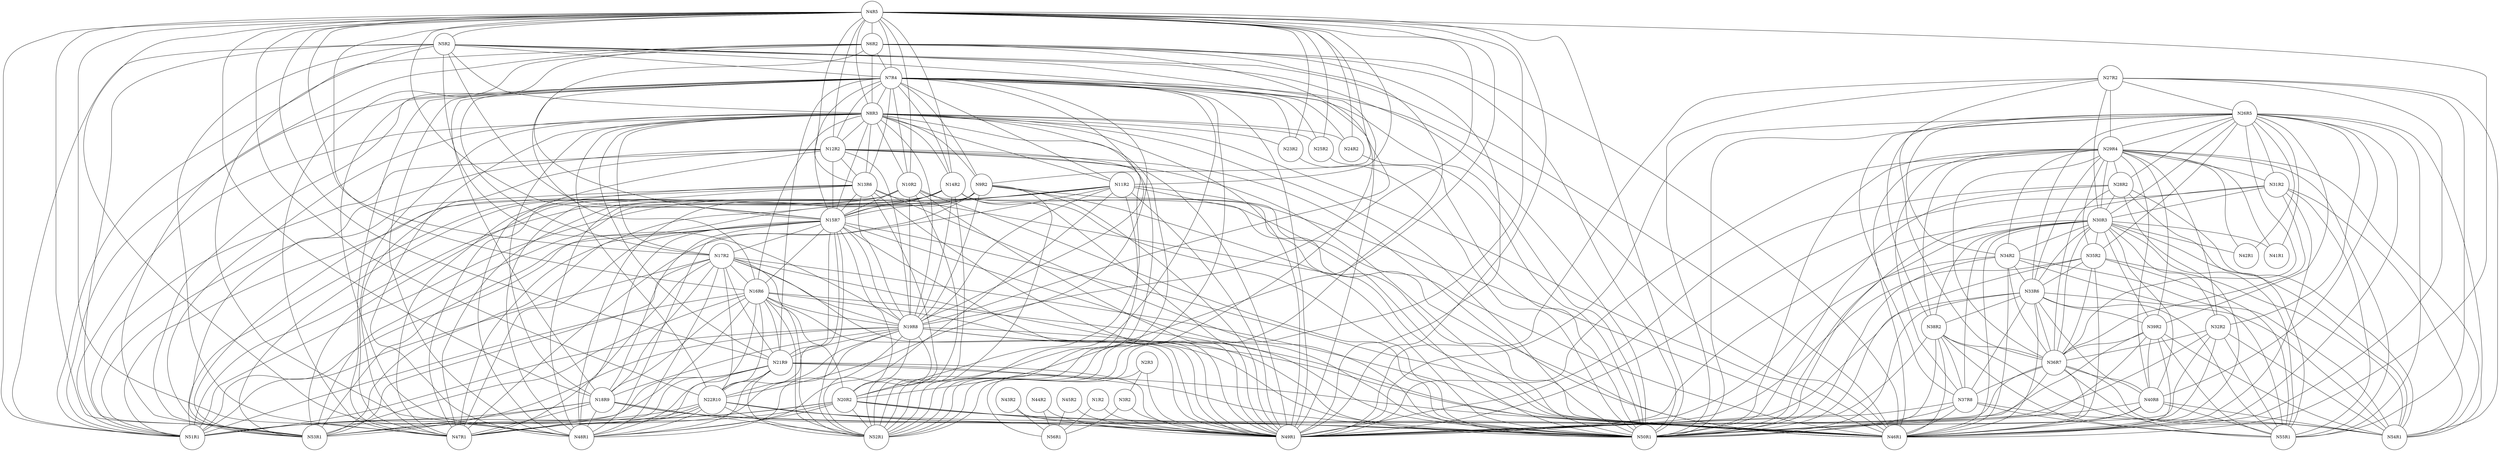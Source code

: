 graph ig {
    node [shape = circle];
    N1R2;
    N2R3;
    N3R2;
    N4R5;
    N5R2;
    N6R2;
    N7R4;
    N8R3;
    N9R2;
    N10R2;
    N11R2;
    N12R2;
    N13R6;
    N14R2;
    N15R7;
    N17R2;
    N16R6;
    N19R8;
    N18R9;
    N21R9;
    N20R2;
    N23R2;
    N22R10;
    N25R2;
    N24R2;
    N27R2;
    N26R5;
    N29R4;
    N28R2;
    N31R2;
    N30R3;
    N34R2;
    N35R2;
    N32R2;
    N33R6;
    N38R2;
    N39R2;
    N36R7;
    N37R8;
    N42R1;
    N43R2;
    N40R8;
    N41R1;
    N46R1;
    N47R1;
    N44R2;
    N45R2;
    N51R1;
    N50R1;
    N49R1;
    N48R1;
    N55R1;
    N54R1;
    N53R1;
    N52R1;
    N56R1;
    N1R2 -- N49R1;
    N1R2 -- N56R1;
    N2R3 -- N3R2;
    N2R3 -- N49R1;
    N2R3 -- N56R1;
    N3R2 -- N49R1;
    N3R2 -- N56R1;
    N4R5 -- N10R2;
    N4R5 -- N48R1;
    N4R5 -- N7R4;
    N4R5 -- N8R3;
    N4R5 -- N49R1;
    N4R5 -- N52R1;
    N4R5 -- N53R1;
    N4R5 -- N9R2;
    N4R5 -- N6R2;
    N4R5 -- N5R2;
    N4R5 -- N50R1;
    N4R5 -- N51R1;
    N4R5 -- N47R1;
    N4R5 -- N46R1;
    N4R5 -- N11R2;
    N4R5 -- N12R2;
    N4R5 -- N13R6;
    N4R5 -- N14R2;
    N4R5 -- N15R7;
    N4R5 -- N17R2;
    N4R5 -- N16R6;
    N4R5 -- N19R8;
    N4R5 -- N18R9;
    N4R5 -- N21R9;
    N4R5 -- N20R2;
    N4R5 -- N22R10;
    N4R5 -- N24R2;
    N4R5 -- N25R2;
    N4R5 -- N23R2;
    N5R2 -- N48R1;
    N5R2 -- N7R4;
    N5R2 -- N8R3;
    N5R2 -- N49R1;
    N5R2 -- N52R1;
    N5R2 -- N53R1;
    N5R2 -- N50R1;
    N5R2 -- N51R1;
    N5R2 -- N47R1;
    N5R2 -- N46R1;
    N5R2 -- N15R7;
    N5R2 -- N19R8;
    N6R2 -- N48R1;
    N6R2 -- N7R4;
    N6R2 -- N8R3;
    N6R2 -- N49R1;
    N6R2 -- N52R1;
    N6R2 -- N53R1;
    N6R2 -- N50R1;
    N6R2 -- N51R1;
    N6R2 -- N47R1;
    N6R2 -- N46R1;
    N6R2 -- N15R7;
    N6R2 -- N19R8;
    N7R4 -- N10R2;
    N7R4 -- N48R1;
    N7R4 -- N8R3;
    N7R4 -- N49R1;
    N7R4 -- N52R1;
    N7R4 -- N53R1;
    N7R4 -- N9R2;
    N7R4 -- N50R1;
    N7R4 -- N51R1;
    N7R4 -- N47R1;
    N7R4 -- N46R1;
    N7R4 -- N11R2;
    N7R4 -- N12R2;
    N7R4 -- N13R6;
    N7R4 -- N14R2;
    N7R4 -- N15R7;
    N7R4 -- N17R2;
    N7R4 -- N16R6;
    N7R4 -- N19R8;
    N7R4 -- N18R9;
    N7R4 -- N21R9;
    N7R4 -- N20R2;
    N7R4 -- N22R10;
    N7R4 -- N24R2;
    N7R4 -- N25R2;
    N7R4 -- N23R2;
    N8R3 -- N10R2;
    N8R3 -- N48R1;
    N8R3 -- N49R1;
    N8R3 -- N52R1;
    N8R3 -- N53R1;
    N8R3 -- N9R2;
    N8R3 -- N50R1;
    N8R3 -- N51R1;
    N8R3 -- N47R1;
    N8R3 -- N46R1;
    N8R3 -- N11R2;
    N8R3 -- N12R2;
    N8R3 -- N13R6;
    N8R3 -- N14R2;
    N8R3 -- N15R7;
    N8R3 -- N17R2;
    N8R3 -- N16R6;
    N8R3 -- N19R8;
    N8R3 -- N18R9;
    N8R3 -- N21R9;
    N8R3 -- N20R2;
    N8R3 -- N22R10;
    N8R3 -- N24R2;
    N8R3 -- N25R2;
    N8R3 -- N23R2;
    N9R2 -- N48R1;
    N9R2 -- N49R1;
    N9R2 -- N52R1;
    N9R2 -- N53R1;
    N9R2 -- N50R1;
    N9R2 -- N51R1;
    N9R2 -- N47R1;
    N9R2 -- N46R1;
    N9R2 -- N15R7;
    N9R2 -- N19R8;
    N10R2 -- N48R1;
    N10R2 -- N52R1;
    N10R2 -- N49R1;
    N10R2 -- N53R1;
    N10R2 -- N50R1;
    N10R2 -- N51R1;
    N10R2 -- N47R1;
    N10R2 -- N46R1;
    N10R2 -- N15R7;
    N10R2 -- N19R8;
    N11R2 -- N48R1;
    N11R2 -- N50R1;
    N11R2 -- N46R1;
    N11R2 -- N47R1;
    N11R2 -- N51R1;
    N11R2 -- N49R1;
    N11R2 -- N52R1;
    N11R2 -- N53R1;
    N11R2 -- N15R7;
    N11R2 -- N19R8;
    N12R2 -- N48R1;
    N12R2 -- N50R1;
    N12R2 -- N46R1;
    N12R2 -- N47R1;
    N12R2 -- N51R1;
    N12R2 -- N49R1;
    N12R2 -- N52R1;
    N12R2 -- N53R1;
    N12R2 -- N13R6;
    N12R2 -- N15R7;
    N12R2 -- N19R8;
    N13R6 -- N48R1;
    N13R6 -- N50R1;
    N13R6 -- N46R1;
    N13R6 -- N47R1;
    N13R6 -- N51R1;
    N13R6 -- N49R1;
    N13R6 -- N52R1;
    N13R6 -- N53R1;
    N13R6 -- N15R7;
    N13R6 -- N19R8;
    N14R2 -- N48R1;
    N14R2 -- N50R1;
    N14R2 -- N46R1;
    N14R2 -- N47R1;
    N14R2 -- N49R1;
    N14R2 -- N52R1;
    N14R2 -- N53R1;
    N14R2 -- N51R1;
    N14R2 -- N15R7;
    N14R2 -- N19R8;
    N15R7 -- N48R1;
    N15R7 -- N50R1;
    N15R7 -- N46R1;
    N15R7 -- N47R1;
    N15R7 -- N49R1;
    N15R7 -- N52R1;
    N15R7 -- N53R1;
    N15R7 -- N51R1;
    N15R7 -- N17R2;
    N15R7 -- N16R6;
    N15R7 -- N19R8;
    N15R7 -- N18R9;
    N15R7 -- N21R9;
    N15R7 -- N20R2;
    N15R7 -- N22R10;
    N17R2 -- N48R1;
    N17R2 -- N46R1;
    N17R2 -- N47R1;
    N17R2 -- N49R1;
    N17R2 -- N50R1;
    N17R2 -- N52R1;
    N17R2 -- N51R1;
    N17R2 -- N53R1;
    N17R2 -- N16R6;
    N17R2 -- N19R8;
    N17R2 -- N18R9;
    N17R2 -- N21R9;
    N17R2 -- N22R10;
    N16R6 -- N46R1;
    N16R6 -- N48R1;
    N16R6 -- N50R1;
    N16R6 -- N47R1;
    N16R6 -- N49R1;
    N16R6 -- N52R1;
    N16R6 -- N53R1;
    N16R6 -- N51R1;
    N16R6 -- N19R8;
    N16R6 -- N18R9;
    N16R6 -- N21R9;
    N16R6 -- N20R2;
    N16R6 -- N22R10;
    N19R8 -- N46R1;
    N19R8 -- N47R1;
    N19R8 -- N48R1;
    N19R8 -- N49R1;
    N19R8 -- N50R1;
    N19R8 -- N52R1;
    N19R8 -- N51R1;
    N19R8 -- N53R1;
    N19R8 -- N18R9;
    N19R8 -- N21R9;
    N19R8 -- N20R2;
    N19R8 -- N22R10;
    N18R9 -- N48R1;
    N18R9 -- N46R1;
    N18R9 -- N47R1;
    N18R9 -- N49R1;
    N18R9 -- N50R1;
    N18R9 -- N52R1;
    N18R9 -- N51R1;
    N18R9 -- N53R1;
    N21R9 -- N48R1;
    N21R9 -- N46R1;
    N21R9 -- N49R1;
    N21R9 -- N50R1;
    N21R9 -- N47R1;
    N21R9 -- N52R1;
    N21R9 -- N51R1;
    N21R9 -- N53R1;
    N21R9 -- N22R10;
    N20R2 -- N46R1;
    N20R2 -- N48R1;
    N20R2 -- N49R1;
    N20R2 -- N50R1;
    N20R2 -- N47R1;
    N20R2 -- N52R1;
    N20R2 -- N51R1;
    N20R2 -- N53R1;
    N23R2 -- N50R1;
    N22R10 -- N48R1;
    N22R10 -- N46R1;
    N22R10 -- N49R1;
    N22R10 -- N50R1;
    N22R10 -- N47R1;
    N22R10 -- N52R1;
    N22R10 -- N51R1;
    N22R10 -- N53R1;
    N25R2 -- N50R1;
    N24R2 -- N50R1;
    N27R2 -- N50R1;
    N27R2 -- N29R4;
    N27R2 -- N46R1;
    N27R2 -- N30R3;
    N27R2 -- N26R5;
    N27R2 -- N54R1;
    N27R2 -- N49R1;
    N27R2 -- N55R1;
    N27R2 -- N36R7;
    N26R5 -- N50R1;
    N26R5 -- N29R4;
    N26R5 -- N46R1;
    N26R5 -- N30R3;
    N26R5 -- N54R1;
    N26R5 -- N49R1;
    N26R5 -- N34R2;
    N26R5 -- N31R2;
    N26R5 -- N28R2;
    N26R5 -- N55R1;
    N26R5 -- N35R2;
    N26R5 -- N32R2;
    N26R5 -- N33R6;
    N26R5 -- N38R2;
    N26R5 -- N39R2;
    N26R5 -- N36R7;
    N26R5 -- N37R8;
    N26R5 -- N40R8;
    N26R5 -- N41R1;
    N26R5 -- N42R1;
    N29R4 -- N34R2;
    N29R4 -- N50R1;
    N29R4 -- N46R1;
    N29R4 -- N30R3;
    N29R4 -- N54R1;
    N29R4 -- N49R1;
    N29R4 -- N31R2;
    N29R4 -- N28R2;
    N29R4 -- N55R1;
    N29R4 -- N35R2;
    N29R4 -- N32R2;
    N29R4 -- N33R6;
    N29R4 -- N38R2;
    N29R4 -- N39R2;
    N29R4 -- N36R7;
    N29R4 -- N37R8;
    N29R4 -- N40R8;
    N29R4 -- N41R1;
    N29R4 -- N42R1;
    N28R2 -- N50R1;
    N28R2 -- N46R1;
    N28R2 -- N30R3;
    N28R2 -- N54R1;
    N28R2 -- N49R1;
    N28R2 -- N55R1;
    N28R2 -- N36R7;
    N31R2 -- N50R1;
    N31R2 -- N46R1;
    N31R2 -- N30R3;
    N31R2 -- N54R1;
    N31R2 -- N49R1;
    N31R2 -- N55R1;
    N31R2 -- N36R7;
    N30R3 -- N50R1;
    N30R3 -- N46R1;
    N30R3 -- N54R1;
    N30R3 -- N49R1;
    N30R3 -- N34R2;
    N30R3 -- N55R1;
    N30R3 -- N35R2;
    N30R3 -- N32R2;
    N30R3 -- N33R6;
    N30R3 -- N38R2;
    N30R3 -- N39R2;
    N30R3 -- N36R7;
    N30R3 -- N37R8;
    N30R3 -- N40R8;
    N30R3 -- N41R1;
    N30R3 -- N42R1;
    N34R2 -- N50R1;
    N34R2 -- N49R1;
    N34R2 -- N54R1;
    N34R2 -- N46R1;
    N34R2 -- N55R1;
    N34R2 -- N33R6;
    N34R2 -- N36R7;
    N35R2 -- N55R1;
    N35R2 -- N49R1;
    N35R2 -- N54R1;
    N35R2 -- N50R1;
    N35R2 -- N46R1;
    N35R2 -- N33R6;
    N35R2 -- N36R7;
    N32R2 -- N50R1;
    N32R2 -- N55R1;
    N32R2 -- N54R1;
    N32R2 -- N49R1;
    N32R2 -- N46R1;
    N32R2 -- N36R7;
    N33R6 -- N50R1;
    N33R6 -- N55R1;
    N33R6 -- N49R1;
    N33R6 -- N54R1;
    N33R6 -- N46R1;
    N33R6 -- N38R2;
    N33R6 -- N39R2;
    N33R6 -- N36R7;
    N33R6 -- N37R8;
    N33R6 -- N40R8;
    N38R2 -- N50R1;
    N38R2 -- N46R1;
    N38R2 -- N55R1;
    N38R2 -- N49R1;
    N38R2 -- N54R1;
    N38R2 -- N36R7;
    N38R2 -- N37R8;
    N39R2 -- N55R1;
    N39R2 -- N50R1;
    N39R2 -- N46R1;
    N39R2 -- N54R1;
    N39R2 -- N49R1;
    N39R2 -- N36R7;
    N39R2 -- N40R8;
    N36R7 -- N50R1;
    N36R7 -- N55R1;
    N36R7 -- N49R1;
    N36R7 -- N54R1;
    N36R7 -- N46R1;
    N36R7 -- N37R8;
    N36R7 -- N40R8;
    N37R8 -- N54R1;
    N37R8 -- N50R1;
    N37R8 -- N46R1;
    N37R8 -- N55R1;
    N37R8 -- N49R1;
    N43R2 -- N56R1;
    N43R2 -- N49R1;
    N40R8 -- N50R1;
    N40R8 -- N46R1;
    N40R8 -- N55R1;
    N40R8 -- N54R1;
    N40R8 -- N49R1;
    N44R2 -- N49R1;
    N44R2 -- N56R1;
    N45R2 -- N49R1;
    N45R2 -- N56R1;
}

